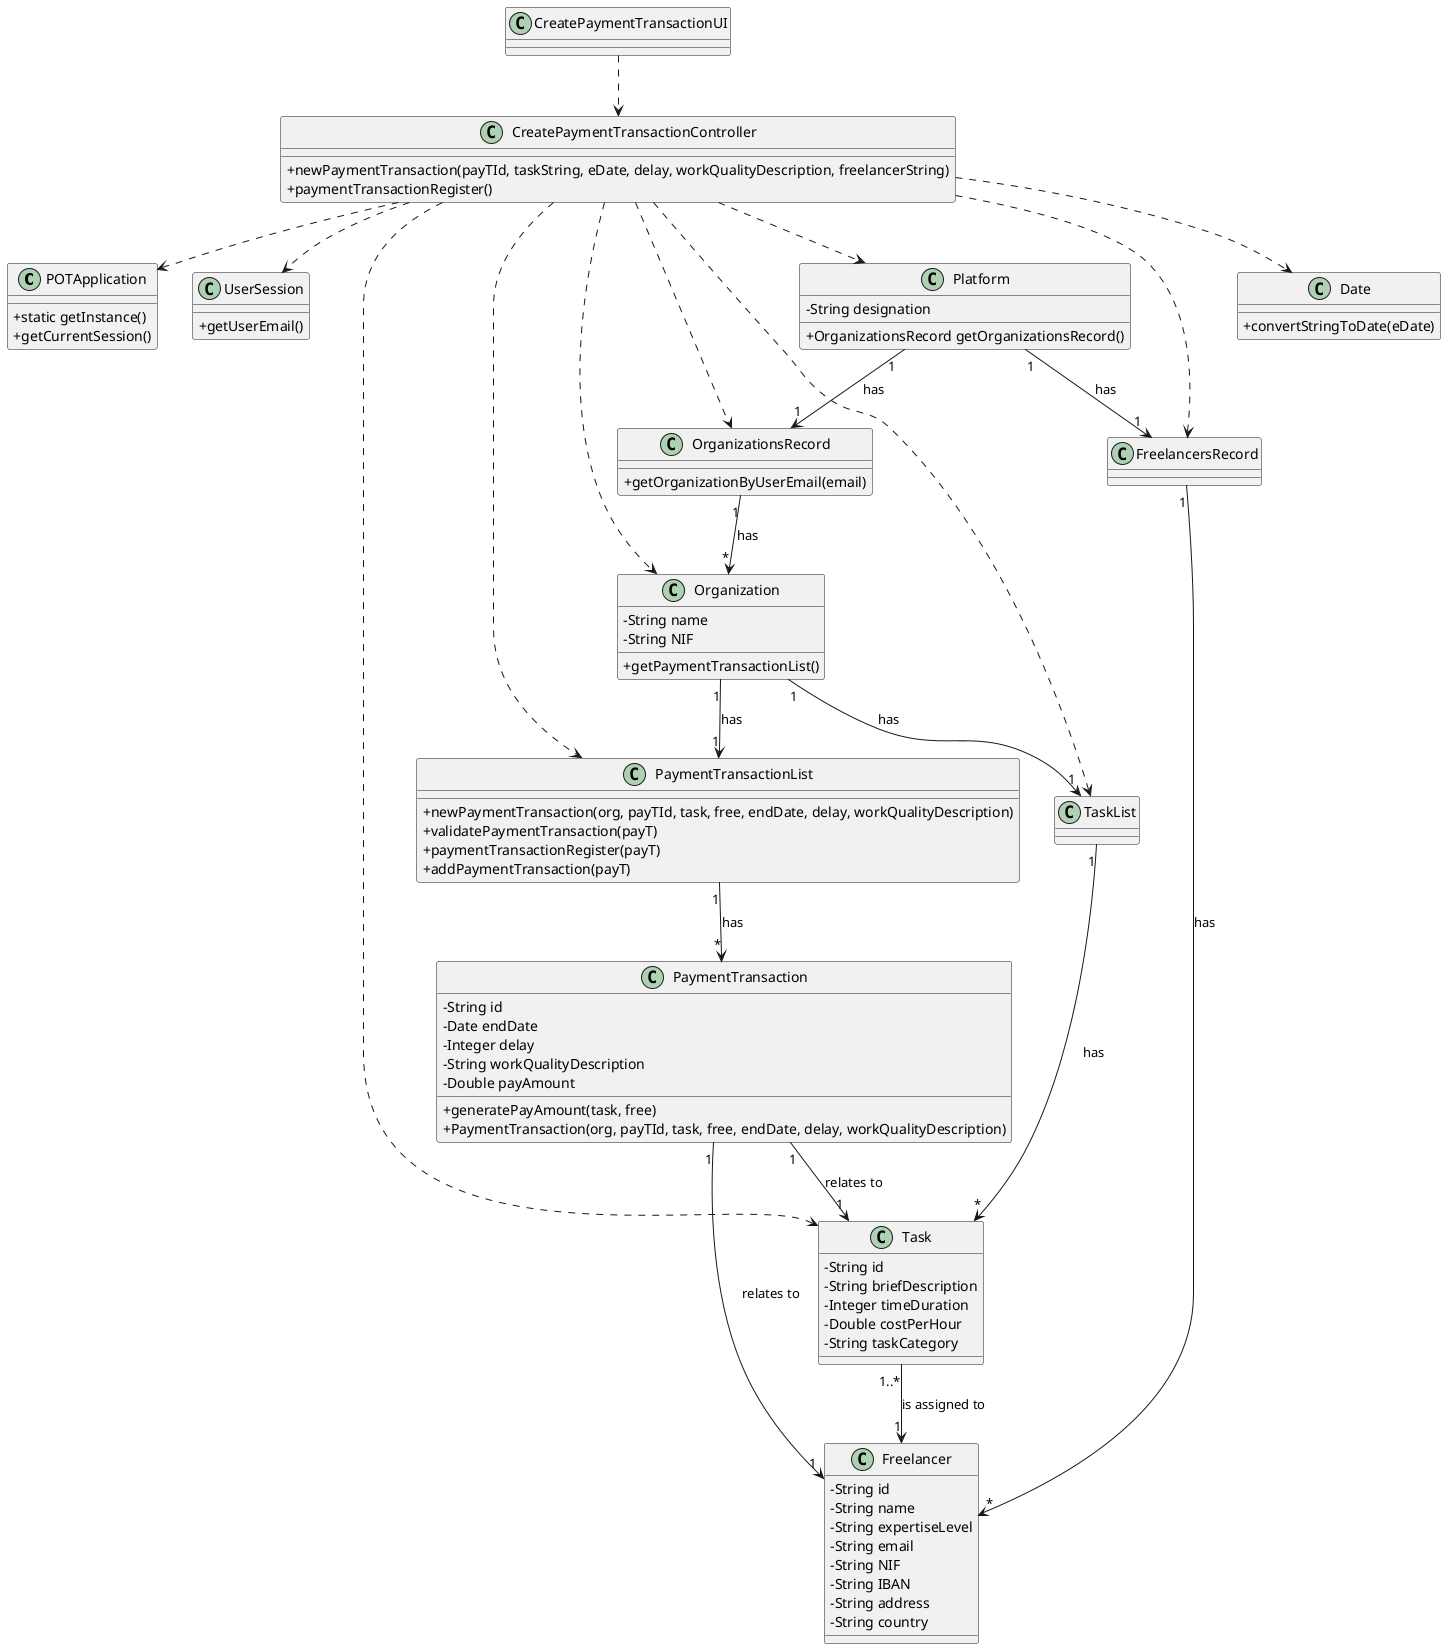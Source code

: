 @startuml
skinparam classAttributeIconSize 0

class POTApplication
{
  +static getInstance()
  +getCurrentSession()
}

class UserSession
{
  +getUserEmail()
}

class Task {
  -String id
  -String briefDescription
  -Integer timeDuration
  -Double costPerHour
  -String taskCategory
}

class Freelancer {
  -String id
  -String name
  -String expertiseLevel
  -String email
  -String NIF
  -String IBAN
  -String address
  -String country
}

class Organization {
  -String name
  -String NIF
  +getPaymentTransactionList()
}

class TaskList {
}

class Platform {
  -String designation
  +OrganizationsRecord getOrganizationsRecord()
}

class FreelancersRecord {
}

class OrganizationsRecord {
  +getOrganizationByUserEmail(email)
}

class CreatePaymentTransactionController {
  +newPaymentTransaction(payTId, taskString, eDate, delay, workQualityDescription, freelancerString)
  +paymentTransactionRegister()
}

class CreatePaymentTransactionUI {
}

class PaymentTransaction{
  -String id
  -Date endDate
  -Integer delay
  -String workQualityDescription
  -Double payAmount
  +generatePayAmount(task, free)
  +PaymentTransaction(org, payTId, task, free, endDate, delay, workQualityDescription)
}

class PaymentTransactionList{
  +newPaymentTransaction(org, payTId, task, free, endDate, delay, workQualityDescription)
  +validatePaymentTransaction(payT)
  +paymentTransactionRegister(payT)
  +addPaymentTransaction(payT)
}

class Date {
 +convertStringToDate(eDate) 
}

CreatePaymentTransactionUI ..> CreatePaymentTransactionController
CreatePaymentTransactionController ..> Platform
CreatePaymentTransactionController ..> Task
CreatePaymentTransactionController ..> Organization
CreatePaymentTransactionController ..> POTApplication
CreatePaymentTransactionController ..> UserSession
CreatePaymentTransactionController ..> TaskList
CreatePaymentTransactionController ..> FreelancersRecord
CreatePaymentTransactionController ..> OrganizationsRecord
CreatePaymentTransactionController ..> PaymentTransactionList
CreatePaymentTransactionController ..> Date
Platform "1" --> "1" FreelancersRecord : has
Platform "1" --> "1" OrganizationsRecord : has

FreelancersRecord "1" --> "*" Freelancer : has
OrganizationsRecord "1" --> "*" Organization : has
Organization "1" --> "1" TaskList : has
Organization "1" --> "1" PaymentTransactionList : has
PaymentTransactionList "1" --> "*" PaymentTransaction : has
TaskList "1" --> "*" Task : has
Task "1..*" --> "1" Freelancer : is assigned to

PaymentTransaction "1" --> "1" Freelancer : relates to
PaymentTransaction "1" --> "1" Task : relates to

@enduml